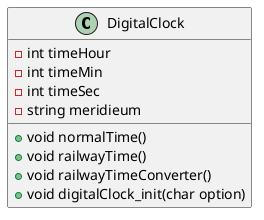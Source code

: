 @startuml digital_clock.puml

class DigitalClock {
  - int timeHour
  - int timeMin
  - int timeSec
  - string meridieum

  + void normalTime()
  + void railwayTime()
  + void railwayTimeConverter()
  + void digitalClock_init(char option)
}

@enduml 
